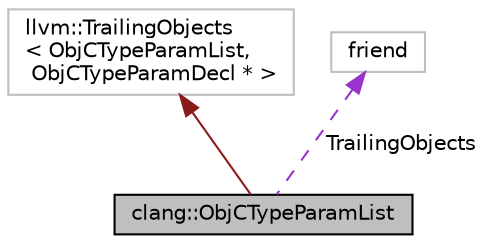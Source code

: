 digraph "clang::ObjCTypeParamList"
{
 // LATEX_PDF_SIZE
  bgcolor="transparent";
  edge [fontname="Helvetica",fontsize="10",labelfontname="Helvetica",labelfontsize="10"];
  node [fontname="Helvetica",fontsize="10",shape=record];
  Node1 [label="clang::ObjCTypeParamList",height=0.2,width=0.4,color="black", fillcolor="grey75", style="filled", fontcolor="black",tooltip="Stores a list of Objective-C type parameters for a parameterized class or a category/extension thereo..."];
  Node2 -> Node1 [dir="back",color="firebrick4",fontsize="10",style="solid",fontname="Helvetica"];
  Node2 [label="llvm::TrailingObjects\l\< ObjCTypeParamList,\l ObjCTypeParamDecl * \>",height=0.2,width=0.4,color="grey75",tooltip=" "];
  Node3 -> Node1 [dir="back",color="darkorchid3",fontsize="10",style="dashed",label=" TrailingObjects" ,fontname="Helvetica"];
  Node3 [label="friend",height=0.2,width=0.4,color="grey75",tooltip=" "];
}
